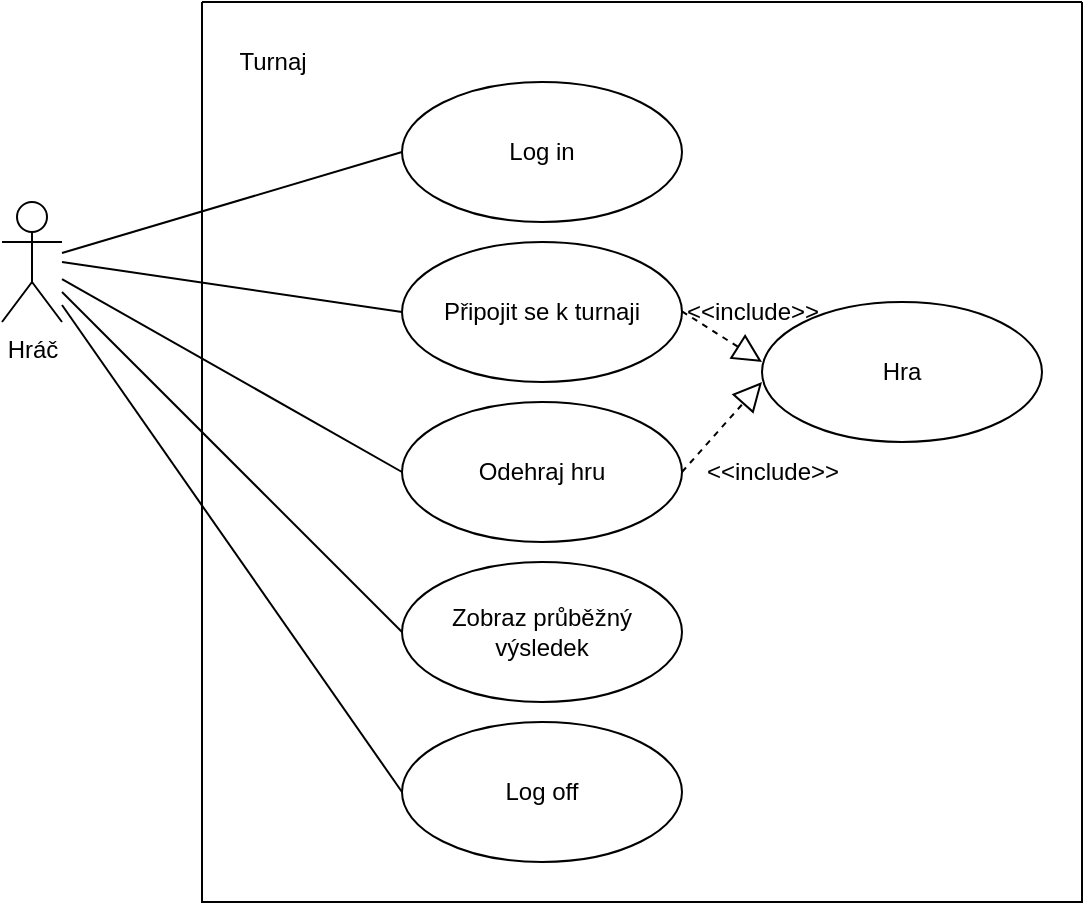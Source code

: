 <mxfile version="20.6.0" type="github">
  <diagram name="Page-1" id="0783ab3e-0a74-02c8-0abd-f7b4e66b4bec">
    <mxGraphModel dx="1385" dy="614" grid="1" gridSize="10" guides="1" tooltips="1" connect="1" arrows="1" fold="1" page="1" pageScale="1" pageWidth="850" pageHeight="1100" background="none" math="0" shadow="0">
      <root>
        <mxCell id="0" />
        <mxCell id="1" parent="0" />
        <mxCell id="JbKApXcpYmCSKWd1MyvO-2" value="" style="swimlane;startSize=0;" vertex="1" parent="1">
          <mxGeometry x="240" y="40" width="440" height="450" as="geometry" />
        </mxCell>
        <mxCell id="JbKApXcpYmCSKWd1MyvO-3" value="Turnaj" style="text;html=1;align=center;verticalAlign=middle;resizable=0;points=[];autosize=1;strokeColor=none;fillColor=none;" vertex="1" parent="JbKApXcpYmCSKWd1MyvO-2">
          <mxGeometry x="5" y="15" width="60" height="30" as="geometry" />
        </mxCell>
        <mxCell id="JbKApXcpYmCSKWd1MyvO-4" value="Log in" style="ellipse;whiteSpace=wrap;html=1;" vertex="1" parent="JbKApXcpYmCSKWd1MyvO-2">
          <mxGeometry x="100" y="40" width="140" height="70" as="geometry" />
        </mxCell>
        <mxCell id="JbKApXcpYmCSKWd1MyvO-11" value="Log off" style="ellipse;whiteSpace=wrap;html=1;" vertex="1" parent="JbKApXcpYmCSKWd1MyvO-2">
          <mxGeometry x="100" y="360" width="140" height="70" as="geometry" />
        </mxCell>
        <mxCell id="JbKApXcpYmCSKWd1MyvO-16" value="Odehraj hru" style="ellipse;whiteSpace=wrap;html=1;" vertex="1" parent="JbKApXcpYmCSKWd1MyvO-2">
          <mxGeometry x="100" y="200" width="140" height="70" as="geometry" />
        </mxCell>
        <mxCell id="JbKApXcpYmCSKWd1MyvO-18" value="Připojit se k turnaji" style="ellipse;whiteSpace=wrap;html=1;" vertex="1" parent="JbKApXcpYmCSKWd1MyvO-2">
          <mxGeometry x="100" y="120" width="140" height="70" as="geometry" />
        </mxCell>
        <mxCell id="JbKApXcpYmCSKWd1MyvO-22" value="" style="endArrow=none;html=1;rounded=0;entryX=0;entryY=0.5;entryDx=0;entryDy=0;" edge="1" parent="JbKApXcpYmCSKWd1MyvO-2">
          <mxGeometry width="50" height="50" relative="1" as="geometry">
            <mxPoint x="-70" y="130" as="sourcePoint" />
            <mxPoint x="100.0" y="155" as="targetPoint" />
          </mxGeometry>
        </mxCell>
        <mxCell id="JbKApXcpYmCSKWd1MyvO-23" value="Hra" style="ellipse;whiteSpace=wrap;html=1;" vertex="1" parent="JbKApXcpYmCSKWd1MyvO-2">
          <mxGeometry x="280" y="150" width="140" height="70" as="geometry" />
        </mxCell>
        <mxCell id="JbKApXcpYmCSKWd1MyvO-24" value="" style="endArrow=block;dashed=1;endFill=0;endSize=12;html=1;rounded=0;entryX=0;entryY=0.429;entryDx=0;entryDy=0;entryPerimeter=0;" edge="1" parent="JbKApXcpYmCSKWd1MyvO-2" target="JbKApXcpYmCSKWd1MyvO-23">
          <mxGeometry width="160" relative="1" as="geometry">
            <mxPoint x="240" y="154.66" as="sourcePoint" />
            <mxPoint x="400" y="154.66" as="targetPoint" />
          </mxGeometry>
        </mxCell>
        <mxCell id="JbKApXcpYmCSKWd1MyvO-25" value="" style="endArrow=block;dashed=1;endFill=0;endSize=12;html=1;rounded=0;entryX=0;entryY=0.572;entryDx=0;entryDy=0;entryPerimeter=0;exitX=1;exitY=0.5;exitDx=0;exitDy=0;" edge="1" parent="JbKApXcpYmCSKWd1MyvO-2" source="JbKApXcpYmCSKWd1MyvO-16" target="JbKApXcpYmCSKWd1MyvO-23">
          <mxGeometry width="160" relative="1" as="geometry">
            <mxPoint x="250" y="164.66" as="sourcePoint" />
            <mxPoint x="290" y="190.03" as="targetPoint" />
          </mxGeometry>
        </mxCell>
        <mxCell id="JbKApXcpYmCSKWd1MyvO-27" value="&amp;lt;&amp;lt;include&amp;gt;&amp;gt;" style="text;html=1;align=center;verticalAlign=middle;resizable=0;points=[];autosize=1;strokeColor=none;fillColor=none;" vertex="1" parent="JbKApXcpYmCSKWd1MyvO-2">
          <mxGeometry x="240" y="220" width="90" height="30" as="geometry" />
        </mxCell>
        <mxCell id="JbKApXcpYmCSKWd1MyvO-26" value="&amp;lt;&amp;lt;include&amp;gt;&amp;gt;" style="text;html=1;align=center;verticalAlign=middle;resizable=0;points=[];autosize=1;strokeColor=none;fillColor=none;" vertex="1" parent="JbKApXcpYmCSKWd1MyvO-2">
          <mxGeometry x="230" y="140" width="90" height="30" as="geometry" />
        </mxCell>
        <mxCell id="JbKApXcpYmCSKWd1MyvO-5" value="Hráč" style="shape=umlActor;verticalLabelPosition=bottom;verticalAlign=top;html=1;" vertex="1" parent="1">
          <mxGeometry x="140" y="140" width="30" height="60" as="geometry" />
        </mxCell>
        <mxCell id="JbKApXcpYmCSKWd1MyvO-10" value="" style="endArrow=none;html=1;rounded=0;entryX=0;entryY=0.5;entryDx=0;entryDy=0;" edge="1" parent="1" source="JbKApXcpYmCSKWd1MyvO-5" target="JbKApXcpYmCSKWd1MyvO-4">
          <mxGeometry width="50" height="50" relative="1" as="geometry">
            <mxPoint x="260" y="160" as="sourcePoint" />
            <mxPoint x="310" y="110" as="targetPoint" />
          </mxGeometry>
        </mxCell>
        <mxCell id="JbKApXcpYmCSKWd1MyvO-12" value="" style="endArrow=none;html=1;rounded=0;entryX=0;entryY=0.5;entryDx=0;entryDy=0;" edge="1" parent="1" source="JbKApXcpYmCSKWd1MyvO-5" target="JbKApXcpYmCSKWd1MyvO-11">
          <mxGeometry width="50" height="50" relative="1" as="geometry">
            <mxPoint x="180" y="210" as="sourcePoint" />
            <mxPoint x="310" y="220" as="targetPoint" />
          </mxGeometry>
        </mxCell>
        <mxCell id="JbKApXcpYmCSKWd1MyvO-17" value="" style="endArrow=none;html=1;rounded=0;entryX=0;entryY=0.5;entryDx=0;entryDy=0;" edge="1" parent="1" source="JbKApXcpYmCSKWd1MyvO-5" target="JbKApXcpYmCSKWd1MyvO-16">
          <mxGeometry width="50" height="50" relative="1" as="geometry">
            <mxPoint x="180" y="200" as="sourcePoint" />
            <mxPoint x="310" y="290" as="targetPoint" />
          </mxGeometry>
        </mxCell>
        <mxCell id="JbKApXcpYmCSKWd1MyvO-29" value="Zobraz průběžný výsledek" style="ellipse;whiteSpace=wrap;html=1;" vertex="1" parent="1">
          <mxGeometry x="340" y="320" width="140" height="70" as="geometry" />
        </mxCell>
        <mxCell id="JbKApXcpYmCSKWd1MyvO-30" value="" style="endArrow=none;html=1;rounded=0;entryX=0;entryY=0.5;entryDx=0;entryDy=0;" edge="1" parent="1" source="JbKApXcpYmCSKWd1MyvO-5" target="JbKApXcpYmCSKWd1MyvO-29">
          <mxGeometry width="50" height="50" relative="1" as="geometry">
            <mxPoint x="180" y="210" as="sourcePoint" />
            <mxPoint x="60" y="240" as="targetPoint" />
          </mxGeometry>
        </mxCell>
      </root>
    </mxGraphModel>
  </diagram>
</mxfile>
